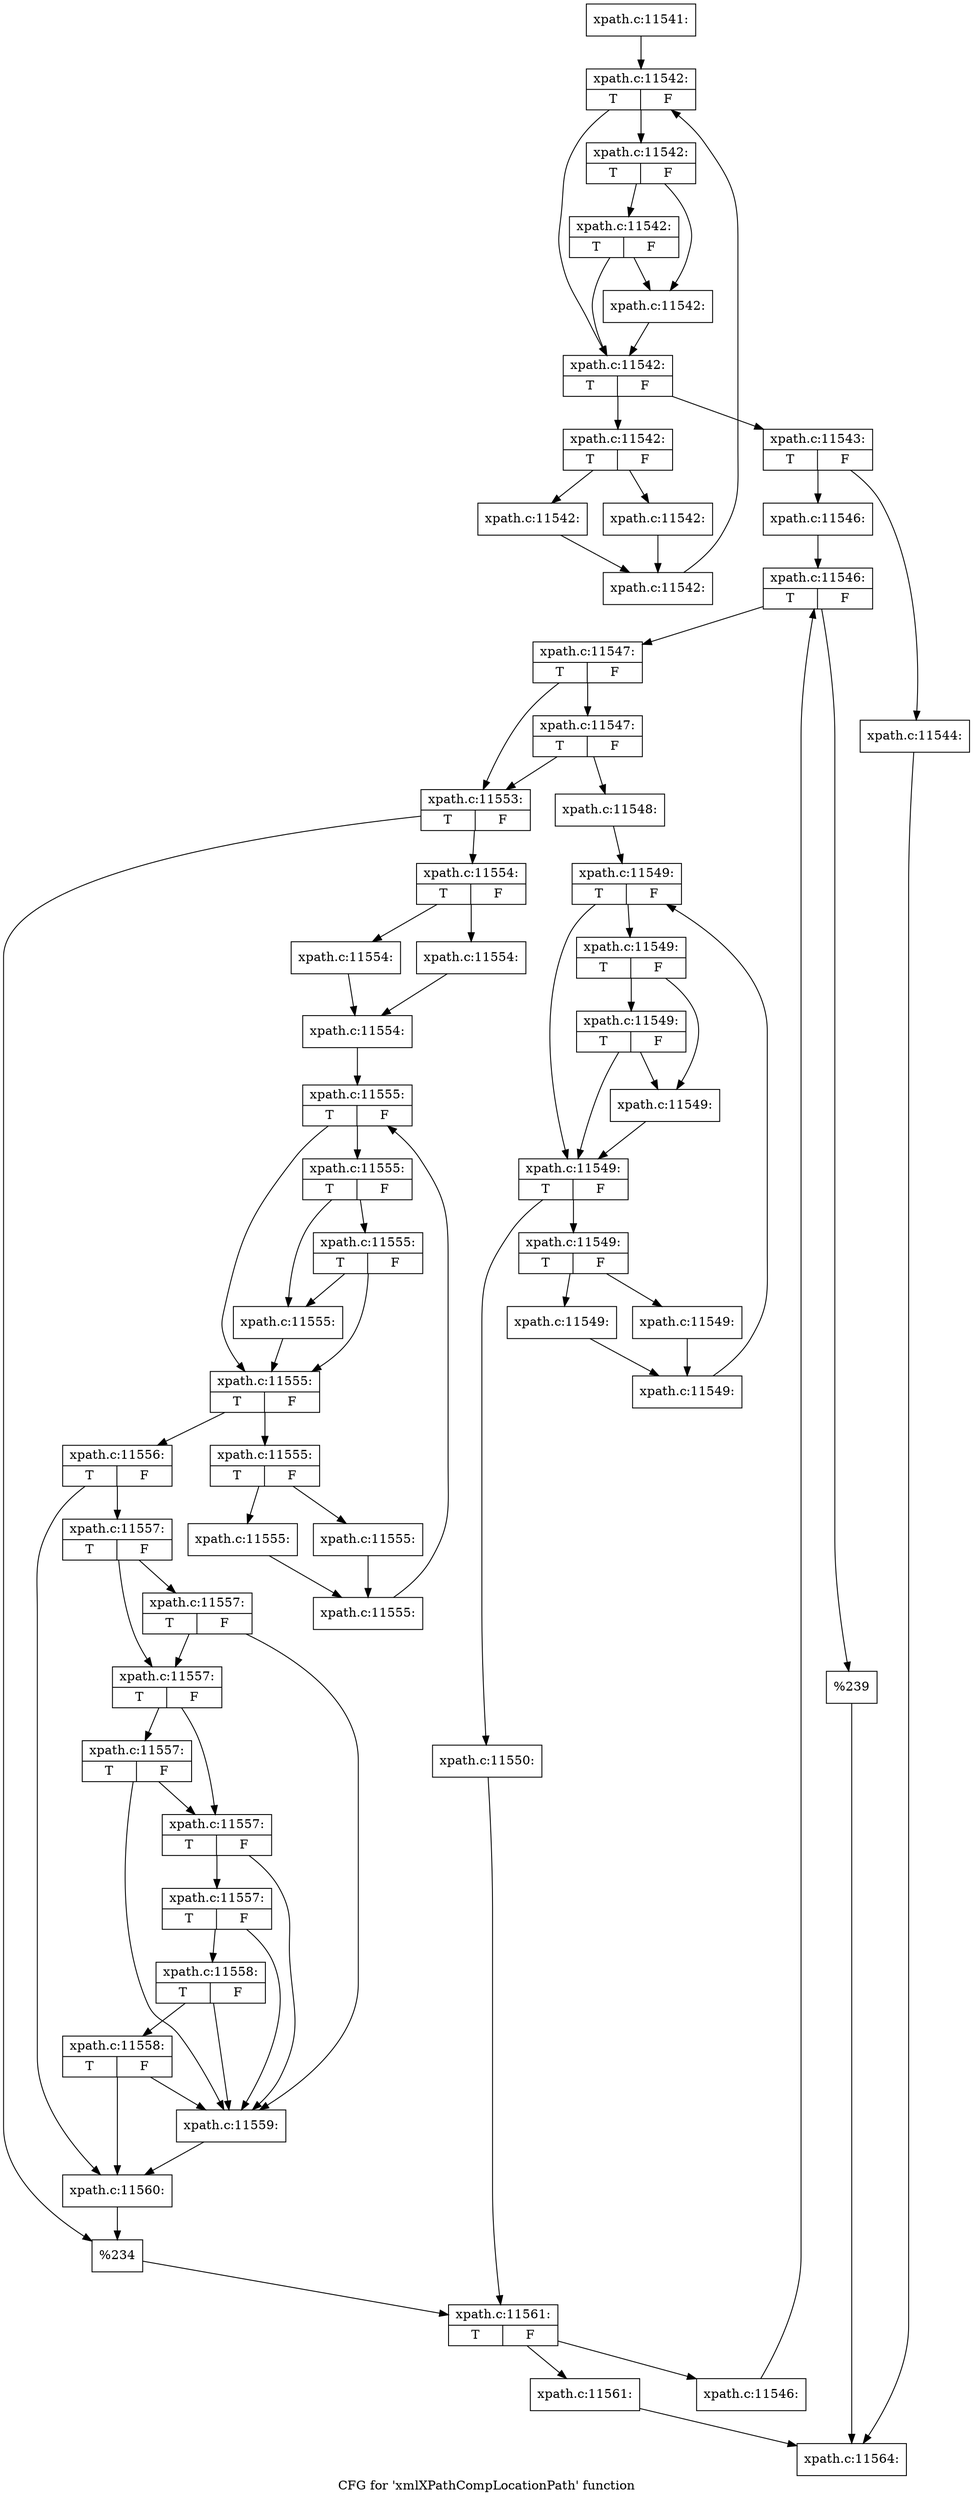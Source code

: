 digraph "CFG for 'xmlXPathCompLocationPath' function" {
	label="CFG for 'xmlXPathCompLocationPath' function";

	Node0x4ef50f0 [shape=record,label="{xpath.c:11541:}"];
	Node0x4ef50f0 -> Node0x4eff720;
	Node0x4eff720 [shape=record,label="{xpath.c:11542:|{<s0>T|<s1>F}}"];
	Node0x4eff720 -> Node0x4ef52d0;
	Node0x4eff720 -> Node0x4ef5370;
	Node0x4ef5370 [shape=record,label="{xpath.c:11542:|{<s0>T|<s1>F}}"];
	Node0x4ef5370 -> Node0x4eff810;
	Node0x4ef5370 -> Node0x4ef5320;
	Node0x4eff810 [shape=record,label="{xpath.c:11542:|{<s0>T|<s1>F}}"];
	Node0x4eff810 -> Node0x4ef52d0;
	Node0x4eff810 -> Node0x4ef5320;
	Node0x4ef5320 [shape=record,label="{xpath.c:11542:}"];
	Node0x4ef5320 -> Node0x4ef52d0;
	Node0x4ef52d0 [shape=record,label="{xpath.c:11542:|{<s0>T|<s1>F}}"];
	Node0x4ef52d0 -> Node0x4f006c0;
	Node0x4ef52d0 -> Node0x4ef5280;
	Node0x4f006c0 [shape=record,label="{xpath.c:11542:|{<s0>T|<s1>F}}"];
	Node0x4f006c0 -> Node0x4f00b70;
	Node0x4f006c0 -> Node0x4f00bc0;
	Node0x4f00b70 [shape=record,label="{xpath.c:11542:}"];
	Node0x4f00b70 -> Node0x4f00c10;
	Node0x4f00bc0 [shape=record,label="{xpath.c:11542:}"];
	Node0x4f00bc0 -> Node0x4f00c10;
	Node0x4f00c10 [shape=record,label="{xpath.c:11542:}"];
	Node0x4f00c10 -> Node0x4eff720;
	Node0x4ef5280 [shape=record,label="{xpath.c:11543:|{<s0>T|<s1>F}}"];
	Node0x4ef5280 -> Node0x4f01570;
	Node0x4ef5280 -> Node0x4f01610;
	Node0x4f01570 [shape=record,label="{xpath.c:11544:}"];
	Node0x4f01570 -> Node0x4f015c0;
	Node0x4f01610 [shape=record,label="{xpath.c:11546:}"];
	Node0x4f01610 -> Node0x4f01d40;
	Node0x4f01d40 [shape=record,label="{xpath.c:11546:|{<s0>T|<s1>F}}"];
	Node0x4f01d40 -> Node0x4f022c0;
	Node0x4f01d40 -> Node0x4f01f60;
	Node0x4f022c0 [shape=record,label="{xpath.c:11547:|{<s0>T|<s1>F}}"];
	Node0x4f022c0 -> Node0x4f025a0;
	Node0x4f022c0 -> Node0x4f02550;
	Node0x4f025a0 [shape=record,label="{xpath.c:11547:|{<s0>T|<s1>F}}"];
	Node0x4f025a0 -> Node0x4f024b0;
	Node0x4f025a0 -> Node0x4f02550;
	Node0x4f024b0 [shape=record,label="{xpath.c:11548:}"];
	Node0x4f024b0 -> Node0x4f03090;
	Node0x4f03090 [shape=record,label="{xpath.c:11549:|{<s0>T|<s1>F}}"];
	Node0x4f03090 -> Node0x4f032d0;
	Node0x4f03090 -> Node0x4f03370;
	Node0x4f03370 [shape=record,label="{xpath.c:11549:|{<s0>T|<s1>F}}"];
	Node0x4f03370 -> Node0x4f036d0;
	Node0x4f03370 -> Node0x4f03320;
	Node0x4f036d0 [shape=record,label="{xpath.c:11549:|{<s0>T|<s1>F}}"];
	Node0x4f036d0 -> Node0x4f032d0;
	Node0x4f036d0 -> Node0x4f03320;
	Node0x4f03320 [shape=record,label="{xpath.c:11549:}"];
	Node0x4f03320 -> Node0x4f032d0;
	Node0x4f032d0 [shape=record,label="{xpath.c:11549:|{<s0>T|<s1>F}}"];
	Node0x4f032d0 -> Node0x4f03d00;
	Node0x4f032d0 -> Node0x4f03280;
	Node0x4f03d00 [shape=record,label="{xpath.c:11549:|{<s0>T|<s1>F}}"];
	Node0x4f03d00 -> Node0x4f041b0;
	Node0x4f03d00 -> Node0x4f04200;
	Node0x4f041b0 [shape=record,label="{xpath.c:11549:}"];
	Node0x4f041b0 -> Node0x4f04250;
	Node0x4f04200 [shape=record,label="{xpath.c:11549:}"];
	Node0x4f04200 -> Node0x4f04250;
	Node0x4f04250 [shape=record,label="{xpath.c:11549:}"];
	Node0x4f04250 -> Node0x4f03090;
	Node0x4f03280 [shape=record,label="{xpath.c:11550:}"];
	Node0x4f03280 -> Node0x4f02500;
	Node0x4f02550 [shape=record,label="{xpath.c:11553:|{<s0>T|<s1>F}}"];
	Node0x4f02550 -> Node0x4f05300;
	Node0x4f02550 -> Node0x4f05350;
	Node0x4f05300 [shape=record,label="{xpath.c:11554:|{<s0>T|<s1>F}}"];
	Node0x4f05300 -> Node0x4f05860;
	Node0x4f05300 -> Node0x4f058b0;
	Node0x4f05860 [shape=record,label="{xpath.c:11554:}"];
	Node0x4f05860 -> Node0x4f05900;
	Node0x4f058b0 [shape=record,label="{xpath.c:11554:}"];
	Node0x4f058b0 -> Node0x4f05900;
	Node0x4f05900 [shape=record,label="{xpath.c:11554:}"];
	Node0x4f05900 -> Node0x4f06190;
	Node0x4f06190 [shape=record,label="{xpath.c:11555:|{<s0>T|<s1>F}}"];
	Node0x4f06190 -> Node0x4f063d0;
	Node0x4f06190 -> Node0x4f06470;
	Node0x4f06470 [shape=record,label="{xpath.c:11555:|{<s0>T|<s1>F}}"];
	Node0x4f06470 -> Node0x4f067d0;
	Node0x4f06470 -> Node0x4f06420;
	Node0x4f067d0 [shape=record,label="{xpath.c:11555:|{<s0>T|<s1>F}}"];
	Node0x4f067d0 -> Node0x4f063d0;
	Node0x4f067d0 -> Node0x4f06420;
	Node0x4f06420 [shape=record,label="{xpath.c:11555:}"];
	Node0x4f06420 -> Node0x4f063d0;
	Node0x4f063d0 [shape=record,label="{xpath.c:11555:|{<s0>T|<s1>F}}"];
	Node0x4f063d0 -> Node0x4f06e00;
	Node0x4f063d0 -> Node0x4f06380;
	Node0x4f06e00 [shape=record,label="{xpath.c:11555:|{<s0>T|<s1>F}}"];
	Node0x4f06e00 -> Node0x4f072b0;
	Node0x4f06e00 -> Node0x4f07300;
	Node0x4f072b0 [shape=record,label="{xpath.c:11555:}"];
	Node0x4f072b0 -> Node0x4f07350;
	Node0x4f07300 [shape=record,label="{xpath.c:11555:}"];
	Node0x4f07300 -> Node0x4f07350;
	Node0x4f07350 [shape=record,label="{xpath.c:11555:}"];
	Node0x4f07350 -> Node0x4f06190;
	Node0x4f06380 [shape=record,label="{xpath.c:11556:|{<s0>T|<s1>F}}"];
	Node0x4f06380 -> Node0x4f07d50;
	Node0x4f06380 -> Node0x4f07d00;
	Node0x4f07d50 [shape=record,label="{xpath.c:11557:|{<s0>T|<s1>F}}"];
	Node0x4f07d50 -> Node0x4f08470;
	Node0x4f07d50 -> Node0x4f083f0;
	Node0x4f08470 [shape=record,label="{xpath.c:11557:|{<s0>T|<s1>F}}"];
	Node0x4f08470 -> Node0x4f07cb0;
	Node0x4f08470 -> Node0x4f083f0;
	Node0x4f083f0 [shape=record,label="{xpath.c:11557:|{<s0>T|<s1>F}}"];
	Node0x4f083f0 -> Node0x4f08b20;
	Node0x4f083f0 -> Node0x4f08370;
	Node0x4f08b20 [shape=record,label="{xpath.c:11557:|{<s0>T|<s1>F}}"];
	Node0x4f08b20 -> Node0x4f07cb0;
	Node0x4f08b20 -> Node0x4f08370;
	Node0x4f08370 [shape=record,label="{xpath.c:11557:|{<s0>T|<s1>F}}"];
	Node0x4f08370 -> Node0x4f07cb0;
	Node0x4f08370 -> Node0x4f082f0;
	Node0x4f082f0 [shape=record,label="{xpath.c:11557:|{<s0>T|<s1>F}}"];
	Node0x4f082f0 -> Node0x4f07cb0;
	Node0x4f082f0 -> Node0x4f08270;
	Node0x4f08270 [shape=record,label="{xpath.c:11558:|{<s0>T|<s1>F}}"];
	Node0x4f08270 -> Node0x4f07cb0;
	Node0x4f08270 -> Node0x4f081f0;
	Node0x4f081f0 [shape=record,label="{xpath.c:11558:|{<s0>T|<s1>F}}"];
	Node0x4f081f0 -> Node0x4f07cb0;
	Node0x4f081f0 -> Node0x4f07d00;
	Node0x4f07cb0 [shape=record,label="{xpath.c:11559:}"];
	Node0x4f07cb0 -> Node0x4f07d00;
	Node0x4f07d00 [shape=record,label="{xpath.c:11560:}"];
	Node0x4f07d00 -> Node0x4f05350;
	Node0x4f05350 [shape=record,label="{%234}"];
	Node0x4f05350 -> Node0x4f02500;
	Node0x4f02500 [shape=record,label="{xpath.c:11561:|{<s0>T|<s1>F}}"];
	Node0x4f02500 -> Node0x4f0a4a0;
	Node0x4f02500 -> Node0x4f0a4f0;
	Node0x4f0a4a0 [shape=record,label="{xpath.c:11561:}"];
	Node0x4f0a4a0 -> Node0x4f015c0;
	Node0x4f0a4f0 [shape=record,label="{xpath.c:11546:}"];
	Node0x4f0a4f0 -> Node0x4f01d40;
	Node0x4f01f60 [shape=record,label="{%239}"];
	Node0x4f01f60 -> Node0x4f015c0;
	Node0x4f015c0 [shape=record,label="{xpath.c:11564:}"];
}
